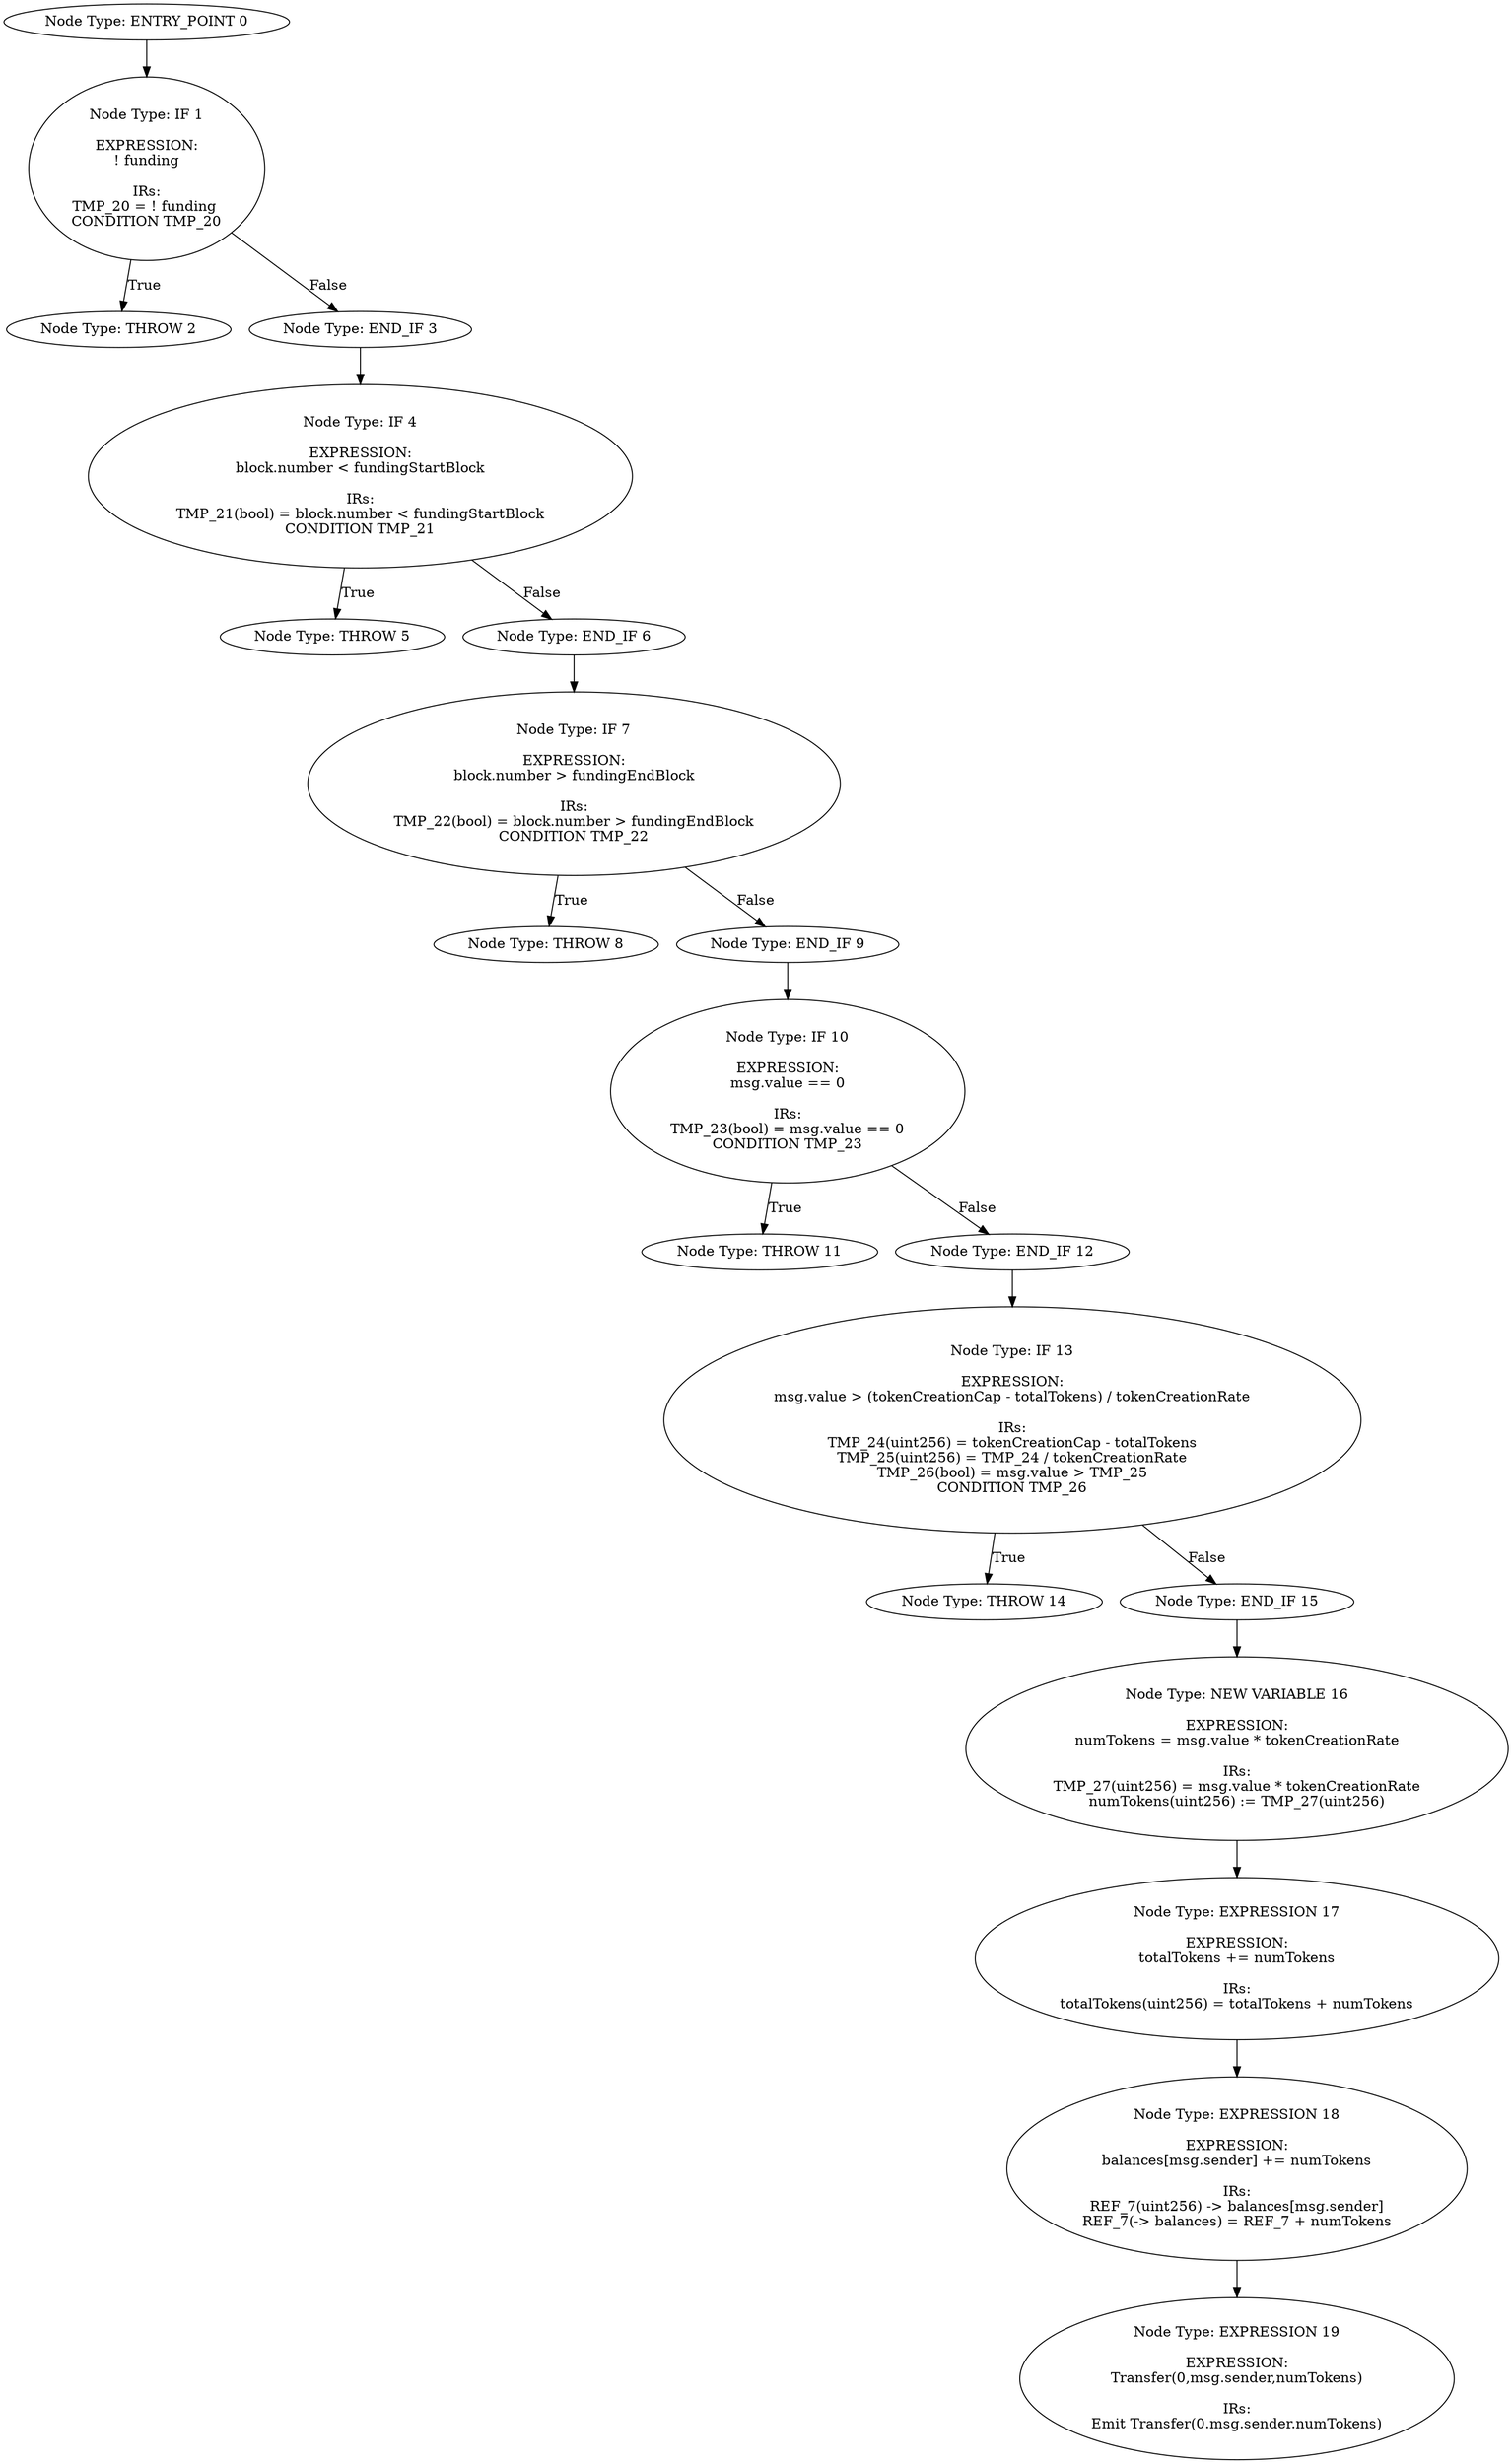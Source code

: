 digraph{
0[label="Node Type: ENTRY_POINT 0
"];
0->1;
1[label="Node Type: IF 1

EXPRESSION:
! funding

IRs:
TMP_20 = ! funding 
CONDITION TMP_20"];
1->2[label="True"];
1->3[label="False"];
2[label="Node Type: THROW 2
"];
3[label="Node Type: END_IF 3
"];
3->4;
4[label="Node Type: IF 4

EXPRESSION:
block.number < fundingStartBlock

IRs:
TMP_21(bool) = block.number < fundingStartBlock
CONDITION TMP_21"];
4->5[label="True"];
4->6[label="False"];
5[label="Node Type: THROW 5
"];
6[label="Node Type: END_IF 6
"];
6->7;
7[label="Node Type: IF 7

EXPRESSION:
block.number > fundingEndBlock

IRs:
TMP_22(bool) = block.number > fundingEndBlock
CONDITION TMP_22"];
7->8[label="True"];
7->9[label="False"];
8[label="Node Type: THROW 8
"];
9[label="Node Type: END_IF 9
"];
9->10;
10[label="Node Type: IF 10

EXPRESSION:
msg.value == 0

IRs:
TMP_23(bool) = msg.value == 0
CONDITION TMP_23"];
10->11[label="True"];
10->12[label="False"];
11[label="Node Type: THROW 11
"];
12[label="Node Type: END_IF 12
"];
12->13;
13[label="Node Type: IF 13

EXPRESSION:
msg.value > (tokenCreationCap - totalTokens) / tokenCreationRate

IRs:
TMP_24(uint256) = tokenCreationCap - totalTokens
TMP_25(uint256) = TMP_24 / tokenCreationRate
TMP_26(bool) = msg.value > TMP_25
CONDITION TMP_26"];
13->14[label="True"];
13->15[label="False"];
14[label="Node Type: THROW 14
"];
15[label="Node Type: END_IF 15
"];
15->16;
16[label="Node Type: NEW VARIABLE 16

EXPRESSION:
numTokens = msg.value * tokenCreationRate

IRs:
TMP_27(uint256) = msg.value * tokenCreationRate
numTokens(uint256) := TMP_27(uint256)"];
16->17;
17[label="Node Type: EXPRESSION 17

EXPRESSION:
totalTokens += numTokens

IRs:
totalTokens(uint256) = totalTokens + numTokens"];
17->18;
18[label="Node Type: EXPRESSION 18

EXPRESSION:
balances[msg.sender] += numTokens

IRs:
REF_7(uint256) -> balances[msg.sender]
REF_7(-> balances) = REF_7 + numTokens"];
18->19;
19[label="Node Type: EXPRESSION 19

EXPRESSION:
Transfer(0,msg.sender,numTokens)

IRs:
Emit Transfer(0.msg.sender.numTokens)"];
}
